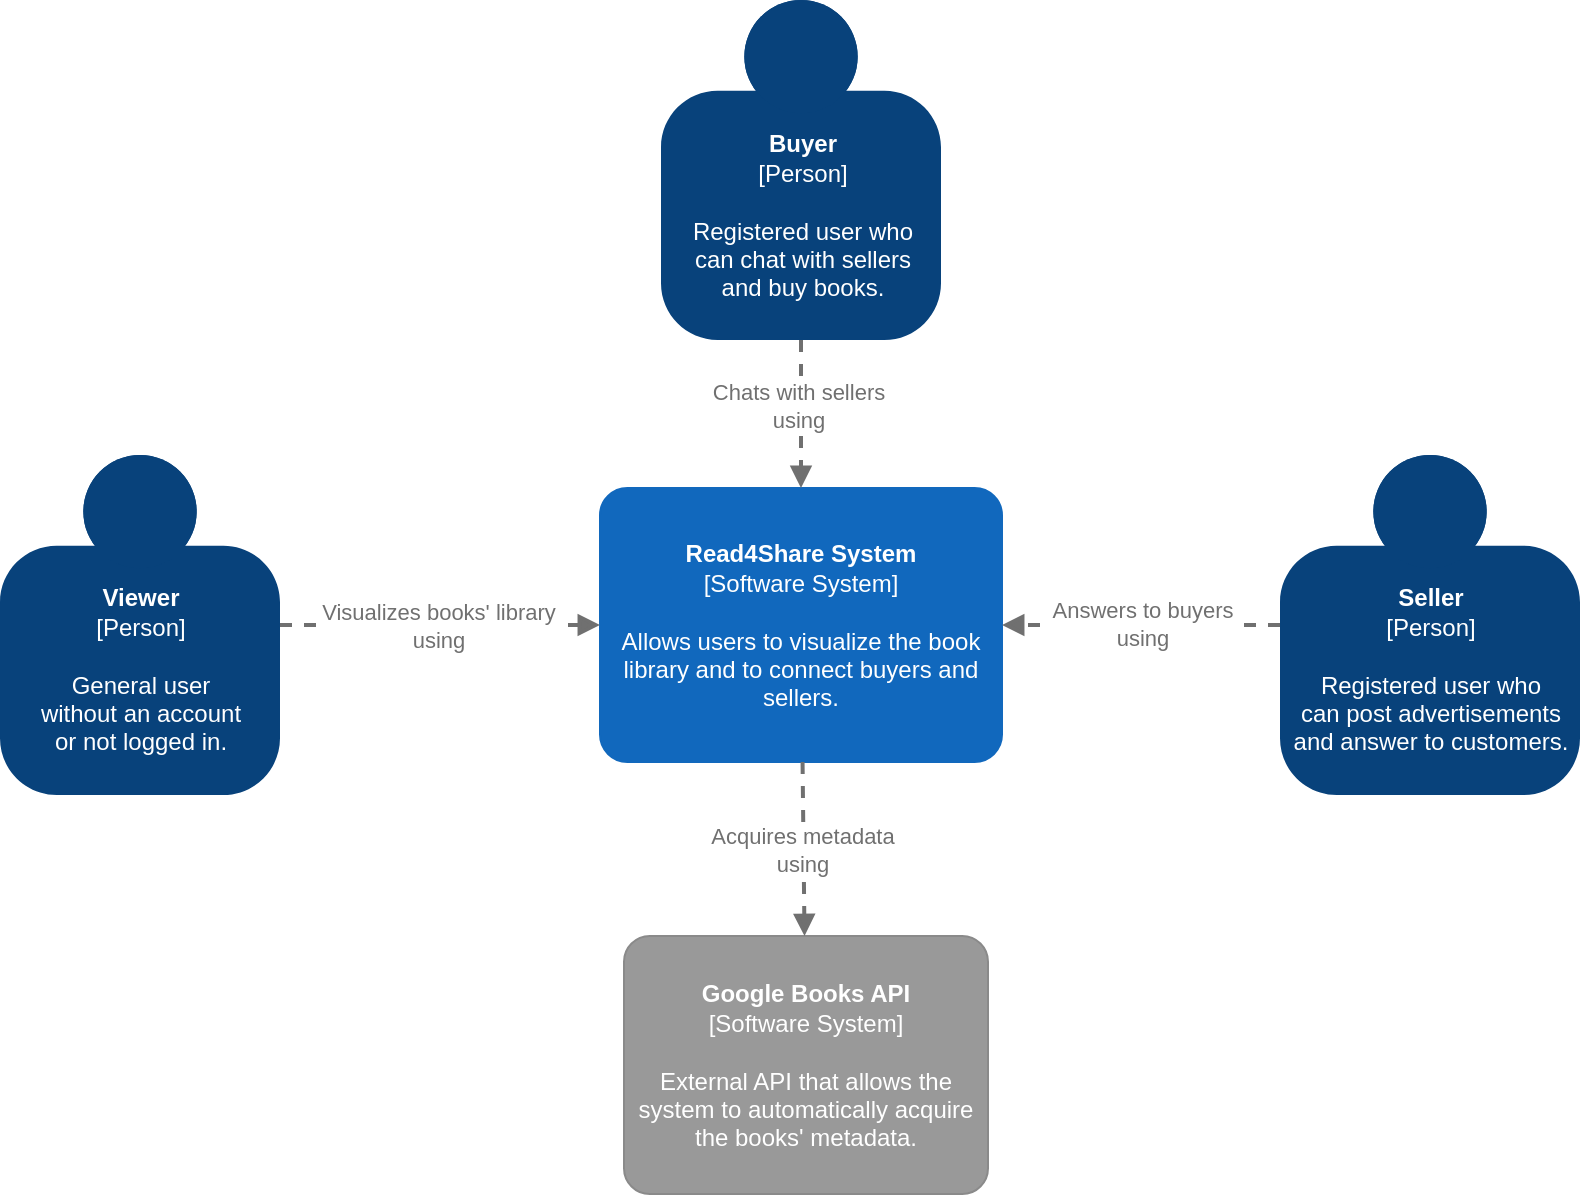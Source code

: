 <mxfile version="15.1.3" type="device"><diagram id="0iaaQ8TpIl5odJTEeSc6" name="C1"><mxGraphModel dx="1411" dy="1244" grid="0" gridSize="10" guides="1" tooltips="1" connect="1" arrows="1" fold="1" page="0" pageScale="1" pageWidth="850" pageHeight="1100" math="0" shadow="0"><root><mxCell id="0"/><mxCell id="1" parent="0"/><object placeholders="1" c4Name="Viewer" c4Type="Person" c4Description="General user &#10;without an account &#10;or not logged in." label="&lt;b&gt;%c4Name%&lt;/b&gt;&lt;div&gt;[%c4Type%]&lt;/div&gt;&lt;br&gt;&lt;div&gt;%c4Description%&lt;/div&gt;" id="RaqLcFjTcwqhY4S3c0vV-1"><mxCell style="html=1;dashed=0;whitespace=wrap;fillColor=#08427b;strokeColor=none;fontColor=#ffffff;shape=mxgraph.c4.person;align=center;metaEdit=1;points=[[0.5,0,0],[1,0.5,0],[1,0.75,0],[0.75,1,0],[0.5,1,0],[0.25,1,0],[0,0.75,0],[0,0.5,0]];metaData={&quot;c4Type&quot;:{&quot;editable&quot;:false}};" vertex="1" parent="1"><mxGeometry x="-146" y="161.5" width="140" height="170" as="geometry"/></mxCell></object><object placeholders="1" c4Name="Buyer" c4Type="Person" c4Description="Registered user who&#10;can chat with sellers&#10;and buy books." label="&lt;b&gt;%c4Name%&lt;/b&gt;&lt;div&gt;[%c4Type%]&lt;/div&gt;&lt;br&gt;&lt;div&gt;%c4Description%&lt;/div&gt;" id="RaqLcFjTcwqhY4S3c0vV-2"><mxCell style="html=1;dashed=0;whitespace=wrap;fillColor=#08427b;strokeColor=none;fontColor=#ffffff;shape=mxgraph.c4.person;align=center;metaEdit=1;points=[[0.5,0,0],[1,0.5,0],[1,0.75,0],[0.75,1,0],[0.5,1,0],[0.25,1,0],[0,0.75,0],[0,0.5,0]];metaData={&quot;c4Type&quot;:{&quot;editable&quot;:false}};" vertex="1" parent="1"><mxGeometry x="184.5" y="-66" width="140" height="170" as="geometry"/></mxCell></object><object placeholders="1" c4Name="Seller" c4Type="Person" c4Description="Registered user who&#10;can post advertisements&#10;and answer to customers." label="&lt;b&gt;%c4Name%&lt;/b&gt;&lt;div&gt;[%c4Type%]&lt;/div&gt;&lt;br&gt;&lt;div&gt;%c4Description%&lt;/div&gt;" id="RaqLcFjTcwqhY4S3c0vV-3"><mxCell style="html=1;dashed=0;whitespace=wrap;fillColor=#08427b;strokeColor=none;fontColor=#ffffff;shape=mxgraph.c4.person;align=center;metaEdit=1;points=[[0.5,0,0],[1,0.5,0],[1,0.75,0],[0.75,1,0],[0.5,1,0],[0.25,1,0],[0,0.75,0],[0,0.5,0]];metaData={&quot;c4Type&quot;:{&quot;editable&quot;:false}};" vertex="1" parent="1"><mxGeometry x="494" y="161.5" width="150" height="170" as="geometry"/></mxCell></object><object c4Name="Read4Share System" c4Type="Software System" c4Description="Allows users to visualize the book library and to connect buyers and sellers." label="&lt;b&gt;%c4Name%&lt;/b&gt;&lt;div&gt;[%c4Type%]&lt;/div&gt;&lt;br&gt;&lt;div&gt;%c4Description%&lt;/div&gt;" placeholders="1" id="RaqLcFjTcwqhY4S3c0vV-4"><mxCell style="rounded=1;whiteSpace=wrap;html=1;labelBackgroundColor=none;fillColor=#1168BD;fontColor=#ffffff;align=center;arcSize=10;strokeColor=#1168BD;metaEdit=1;metaData={&quot;c4Type&quot;:{&quot;editable&quot;:false}};points=[[0.25,0,0],[0.5,0,0],[0.75,0,0],[1,0.25,0],[1,0.5,0],[1,0.75,0],[0.75,1,0],[0.5,1,0],[0.25,1,0],[0,0.75,0],[0,0.5,0],[0,0.25,0]];" vertex="1" parent="1"><mxGeometry x="154" y="178" width="201" height="137" as="geometry"/></mxCell></object><object placeholders="1" c4Name="Google Books API" c4Type="Software System" c4Description="External API that allows the system to automatically acquire the books' metadata." label="&lt;b&gt;%c4Name%&lt;/b&gt;&lt;div&gt;[%c4Type%]&lt;/div&gt;&lt;br&gt;&lt;div&gt;%c4Description%&lt;/div&gt;" id="RaqLcFjTcwqhY4S3c0vV-5"><mxCell style="rounded=1;whiteSpace=wrap;html=1;labelBackgroundColor=none;fillColor=#999999;fontColor=#ffffff;align=center;arcSize=10;strokeColor=#8A8A8A;metaEdit=1;metaData={&quot;c4Type&quot;:{&quot;editable&quot;:false}};points=[[0.25,0,0],[0.5,0,0],[0.75,0,0],[1,0.25,0],[1,0.5,0],[1,0.75,0],[0.75,1,0],[0.5,1,0],[0.25,1,0],[0,0.75,0],[0,0.5,0],[0,0.25,0]];" vertex="1" parent="1"><mxGeometry x="166" y="402" width="182" height="129" as="geometry"/></mxCell></object><mxCell id="RaqLcFjTcwqhY4S3c0vV-7" value="" style="endArrow=block;html=1;rounded=0;strokeWidth=2;strokeColor=#707070;dashed=1;fontColor=#707070;endFill=1;" edge="1" parent="1" source="RaqLcFjTcwqhY4S3c0vV-4" target="RaqLcFjTcwqhY4S3c0vV-5"><mxGeometry width="50" height="50" relative="1" as="geometry"><mxPoint x="236" y="335" as="sourcePoint"/><mxPoint x="286" y="285" as="targetPoint"/></mxGeometry></mxCell><mxCell id="RaqLcFjTcwqhY4S3c0vV-9" value="Acquires metadata&lt;br&gt;using" style="edgeLabel;html=1;align=center;verticalAlign=middle;resizable=0;points=[];fontColor=#707070;" vertex="1" connectable="0" parent="RaqLcFjTcwqhY4S3c0vV-7"><mxGeometry x="0.183" y="-2" relative="1" as="geometry"><mxPoint x="1" y="-8" as="offset"/></mxGeometry></mxCell><mxCell id="RaqLcFjTcwqhY4S3c0vV-10" value="" style="endArrow=block;html=1;rounded=0;strokeWidth=2;strokeColor=#707070;dashed=1;fontColor=#707070;endFill=1;" edge="1" parent="1" source="RaqLcFjTcwqhY4S3c0vV-2" target="RaqLcFjTcwqhY4S3c0vV-4"><mxGeometry width="50" height="50" relative="1" as="geometry"><mxPoint x="334" y="147" as="sourcePoint"/><mxPoint x="334.989" y="234" as="targetPoint"/></mxGeometry></mxCell><mxCell id="RaqLcFjTcwqhY4S3c0vV-11" value="Chats with sellers&lt;br&gt;using" style="edgeLabel;html=1;align=center;verticalAlign=middle;resizable=0;points=[];fontColor=#707070;" vertex="1" connectable="0" parent="RaqLcFjTcwqhY4S3c0vV-10"><mxGeometry x="0.183" y="-2" relative="1" as="geometry"><mxPoint y="-11" as="offset"/></mxGeometry></mxCell><mxCell id="RaqLcFjTcwqhY4S3c0vV-12" value="Visualizes books' library&lt;br&gt;using" style="endArrow=block;html=1;rounded=0;strokeWidth=2;strokeColor=#707070;dashed=1;fontColor=#707070;endFill=1;" edge="1" parent="1" source="RaqLcFjTcwqhY4S3c0vV-1" target="RaqLcFjTcwqhY4S3c0vV-4"><mxGeometry x="-0.013" width="50" height="50" relative="1" as="geometry"><mxPoint x="264.5" y="114" as="sourcePoint"/><mxPoint x="264.5" y="188" as="targetPoint"/><mxPoint as="offset"/></mxGeometry></mxCell><mxCell id="RaqLcFjTcwqhY4S3c0vV-14" value="" style="endArrow=block;html=1;rounded=0;strokeWidth=2;strokeColor=#707070;dashed=1;fontColor=#707070;endFill=1;" edge="1" parent="1" source="RaqLcFjTcwqhY4S3c0vV-3" target="RaqLcFjTcwqhY4S3c0vV-4"><mxGeometry width="50" height="50" relative="1" as="geometry"><mxPoint x="274.5" y="124" as="sourcePoint"/><mxPoint x="274.5" y="198" as="targetPoint"/></mxGeometry></mxCell><mxCell id="RaqLcFjTcwqhY4S3c0vV-15" value="Answers to buyers&lt;br&gt;using" style="edgeLabel;html=1;align=center;verticalAlign=middle;resizable=0;points=[];fontColor=#707070;" vertex="1" connectable="0" parent="RaqLcFjTcwqhY4S3c0vV-14"><mxGeometry x="0.183" y="-2" relative="1" as="geometry"><mxPoint x="13" y="1" as="offset"/></mxGeometry></mxCell></root></mxGraphModel></diagram></mxfile>